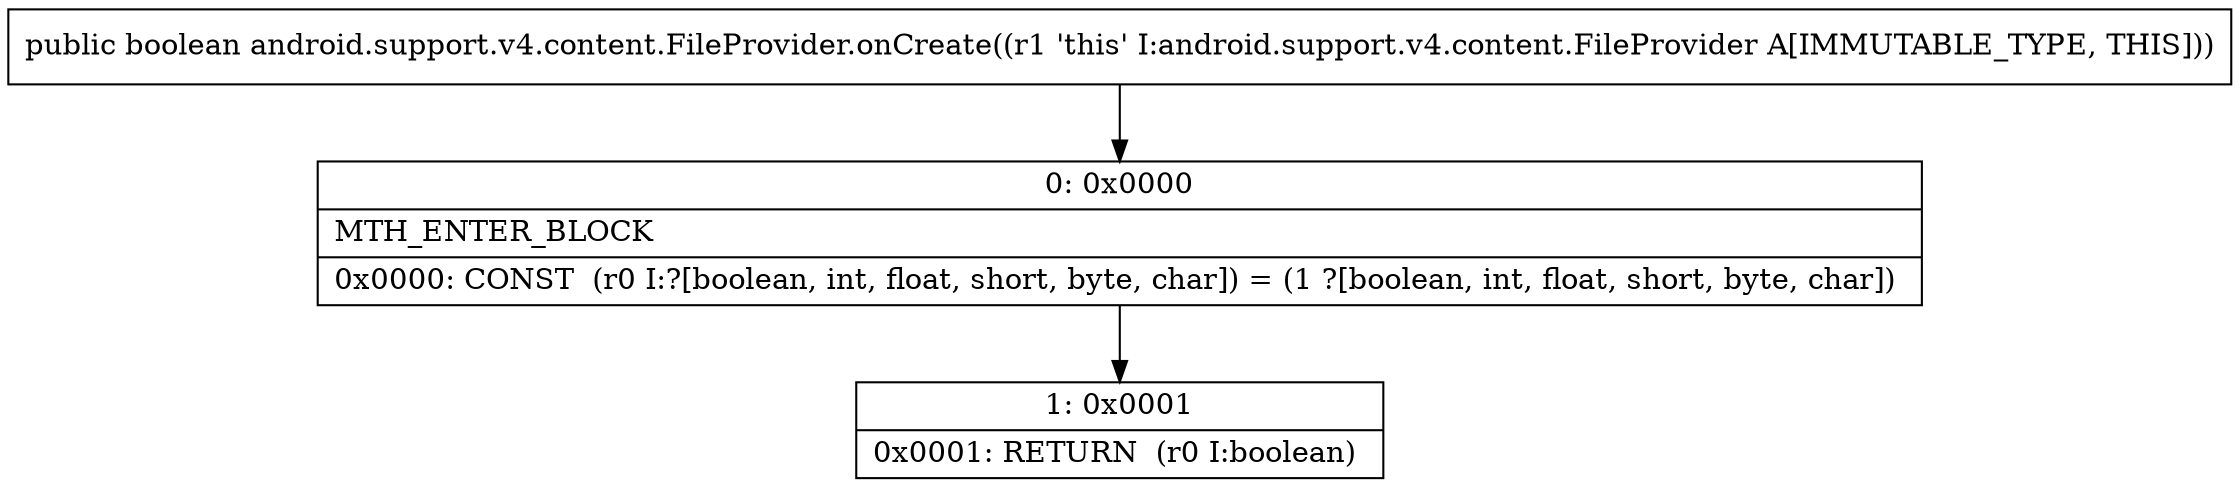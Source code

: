digraph "CFG forandroid.support.v4.content.FileProvider.onCreate()Z" {
Node_0 [shape=record,label="{0\:\ 0x0000|MTH_ENTER_BLOCK\l|0x0000: CONST  (r0 I:?[boolean, int, float, short, byte, char]) = (1 ?[boolean, int, float, short, byte, char]) \l}"];
Node_1 [shape=record,label="{1\:\ 0x0001|0x0001: RETURN  (r0 I:boolean) \l}"];
MethodNode[shape=record,label="{public boolean android.support.v4.content.FileProvider.onCreate((r1 'this' I:android.support.v4.content.FileProvider A[IMMUTABLE_TYPE, THIS])) }"];
MethodNode -> Node_0;
Node_0 -> Node_1;
}

